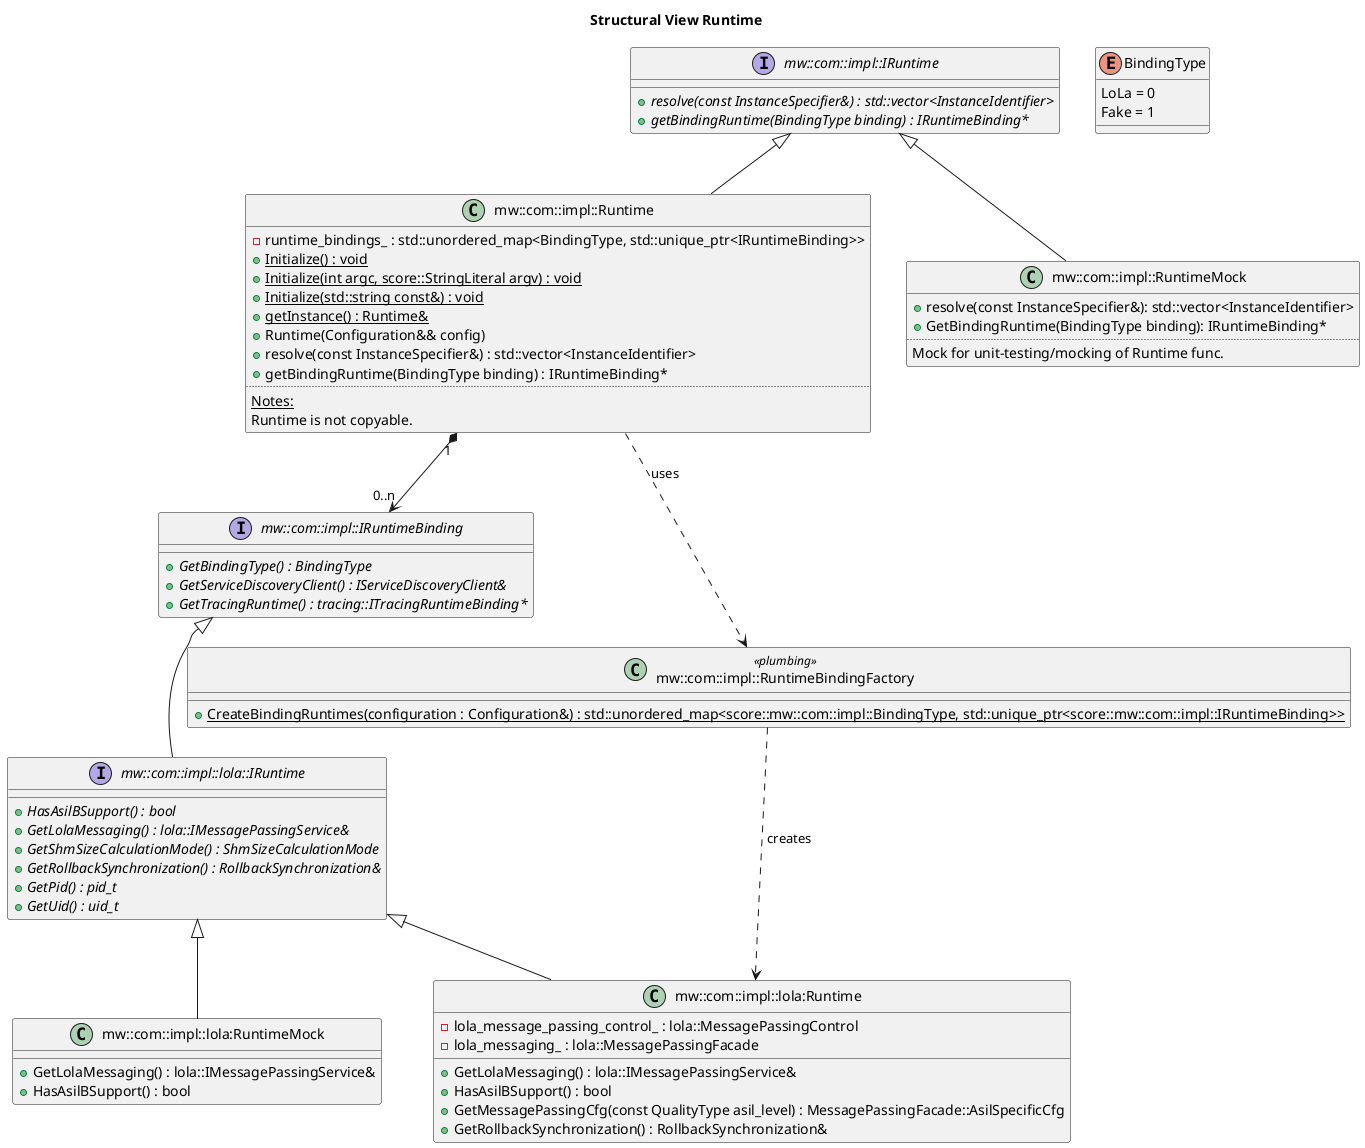 @startuml runtime_structural_view
title "Structural View Runtime"

interface "mw::com::impl::IRuntime" as IRuntime {
    +{abstract} resolve(const InstanceSpecifier&) : std::vector<InstanceIdentifier>
    +{abstract} getBindingRuntime(BindingType binding) : IRuntimeBinding*
}

enum BindingType {
    LoLa = 0
    Fake = 1
}

class "mw::com::impl::Runtime" as Runtime {
    -runtime_bindings_ : std::unordered_map<BindingType, std::unique_ptr<IRuntimeBinding>>
    +{static} Initialize() : void
    +{static} Initialize(int argc, score::StringLiteral argv) : void
    +{static} Initialize(std::string const&) : void
    +{static} getInstance() : Runtime&
    +Runtime(Configuration&& config)
    +resolve(const InstanceSpecifier&) : std::vector<InstanceIdentifier>
    +getBindingRuntime(BindingType binding) : IRuntimeBinding*
    ..
    <u>Notes:</u>
    Runtime is not copyable.
}

class "mw::com::impl::RuntimeMock" as RuntimeMock {
    +resolve(const InstanceSpecifier&): std::vector<InstanceIdentifier>
    +GetBindingRuntime(BindingType binding): IRuntimeBinding*
    ..
    Mock for unit-testing/mocking of Runtime func.
}

interface "mw::com::impl::IRuntimeBinding" as IRuntimeBinding {
    +{abstract} GetBindingType() : BindingType
    +{abstract} GetServiceDiscoveryClient() : IServiceDiscoveryClient&
    +{abstract} GetTracingRuntime() : tracing::ITracingRuntimeBinding*
}

class "mw::com::impl::RuntimeBindingFactory" as RuntimeBindingFactory << plumbing >> {
    +{static} CreateBindingRuntimes(configuration : Configuration&) : std::unordered_map<score::mw::com::impl::BindingType, std::unique_ptr<score::mw::com::impl::IRuntimeBinding>>
}

interface "mw::com::impl::lola::IRuntime" as LolaIRuntime {
    +{abstract} HasAsilBSupport() : bool
    +{abstract} GetLolaMessaging() : lola::IMessagePassingService&
    +{abstract} GetShmSizeCalculationMode() : ShmSizeCalculationMode
    +{abstract} GetRollbackSynchronization() : RollbackSynchronization&
    +{abstract} GetPid() : pid_t
    +{abstract} GetUid() : uid_t
}

class "mw::com::impl::lola:Runtime" as LolaRuntime {
    -lola_message_passing_control_ : lola::MessagePassingControl
    -lola_messaging_ : lola::MessagePassingFacade
    +GetLolaMessaging() : lola::IMessagePassingService&
    +HasAsilBSupport() : bool
    +GetMessagePassingCfg(const QualityType asil_level) : MessagePassingFacade::AsilSpecificCfg
    +GetRollbackSynchronization() : RollbackSynchronization&
}

class "mw::com::impl::lola:RuntimeMock" as LolaRuntimeMock {
    +GetLolaMessaging() : lola::IMessagePassingService&
    +HasAsilBSupport() : bool
}

IRuntime <|-- Runtime
IRuntime <|-- RuntimeMock
Runtime "1" *--> "0..n" IRuntimeBinding

IRuntimeBinding <|-- LolaIRuntime
LolaIRuntime <|-- LolaRuntime
LolaIRuntime <|-- LolaRuntimeMock

RuntimeBindingFactory ..> LolaRuntime : creates
Runtime ..> RuntimeBindingFactory : uses

@enduml
